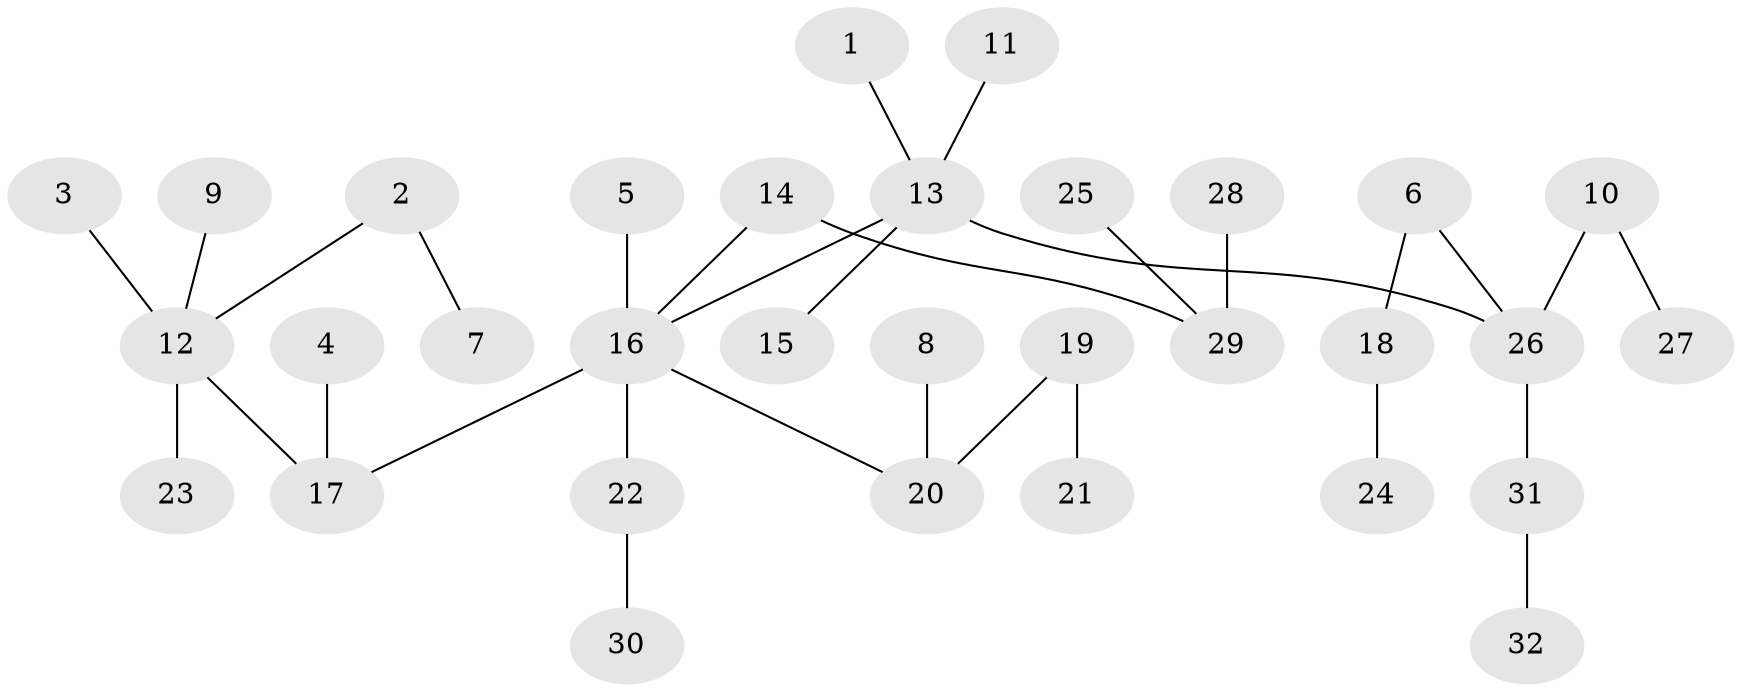// original degree distribution, {4: 0.058823529411764705, 2: 0.19607843137254902, 7: 0.0196078431372549, 6: 0.0392156862745098, 1: 0.5686274509803921, 5: 0.0196078431372549, 3: 0.09803921568627451}
// Generated by graph-tools (version 1.1) at 2025/37/03/04/25 23:37:17]
// undirected, 32 vertices, 31 edges
graph export_dot {
  node [color=gray90,style=filled];
  1;
  2;
  3;
  4;
  5;
  6;
  7;
  8;
  9;
  10;
  11;
  12;
  13;
  14;
  15;
  16;
  17;
  18;
  19;
  20;
  21;
  22;
  23;
  24;
  25;
  26;
  27;
  28;
  29;
  30;
  31;
  32;
  1 -- 13 [weight=1.0];
  2 -- 7 [weight=1.0];
  2 -- 12 [weight=1.0];
  3 -- 12 [weight=1.0];
  4 -- 17 [weight=1.0];
  5 -- 16 [weight=1.0];
  6 -- 18 [weight=1.0];
  6 -- 26 [weight=1.0];
  8 -- 20 [weight=1.0];
  9 -- 12 [weight=1.0];
  10 -- 26 [weight=1.0];
  10 -- 27 [weight=1.0];
  11 -- 13 [weight=1.0];
  12 -- 17 [weight=1.0];
  12 -- 23 [weight=1.0];
  13 -- 15 [weight=1.0];
  13 -- 16 [weight=1.0];
  13 -- 26 [weight=1.0];
  14 -- 16 [weight=1.0];
  14 -- 29 [weight=1.0];
  16 -- 17 [weight=1.0];
  16 -- 20 [weight=1.0];
  16 -- 22 [weight=1.0];
  18 -- 24 [weight=1.0];
  19 -- 20 [weight=1.0];
  19 -- 21 [weight=1.0];
  22 -- 30 [weight=1.0];
  25 -- 29 [weight=1.0];
  26 -- 31 [weight=1.0];
  28 -- 29 [weight=1.0];
  31 -- 32 [weight=1.0];
}
